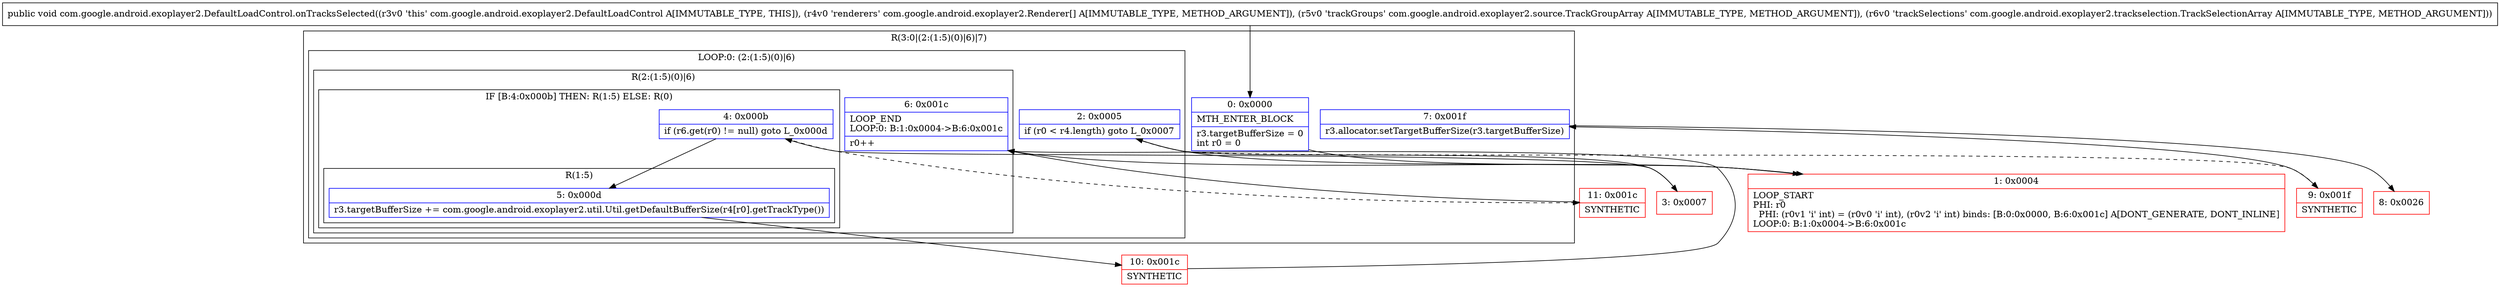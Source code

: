 digraph "CFG forcom.google.android.exoplayer2.DefaultLoadControl.onTracksSelected([Lcom\/google\/android\/exoplayer2\/Renderer;Lcom\/google\/android\/exoplayer2\/source\/TrackGroupArray;Lcom\/google\/android\/exoplayer2\/trackselection\/TrackSelectionArray;)V" {
subgraph cluster_Region_1701946998 {
label = "R(3:0|(2:(1:5)(0)|6)|7)";
node [shape=record,color=blue];
Node_0 [shape=record,label="{0\:\ 0x0000|MTH_ENTER_BLOCK\l|r3.targetBufferSize = 0\lint r0 = 0\l}"];
subgraph cluster_LoopRegion_418128517 {
label = "LOOP:0: (2:(1:5)(0)|6)";
node [shape=record,color=blue];
Node_2 [shape=record,label="{2\:\ 0x0005|if (r0 \< r4.length) goto L_0x0007\l}"];
subgraph cluster_Region_736501342 {
label = "R(2:(1:5)(0)|6)";
node [shape=record,color=blue];
subgraph cluster_IfRegion_107534212 {
label = "IF [B:4:0x000b] THEN: R(1:5) ELSE: R(0)";
node [shape=record,color=blue];
Node_4 [shape=record,label="{4\:\ 0x000b|if (r6.get(r0) != null) goto L_0x000d\l}"];
subgraph cluster_Region_1858245417 {
label = "R(1:5)";
node [shape=record,color=blue];
Node_5 [shape=record,label="{5\:\ 0x000d|r3.targetBufferSize += com.google.android.exoplayer2.util.Util.getDefaultBufferSize(r4[r0].getTrackType())\l}"];
}
subgraph cluster_Region_315150343 {
label = "R(0)";
node [shape=record,color=blue];
}
}
Node_6 [shape=record,label="{6\:\ 0x001c|LOOP_END\lLOOP:0: B:1:0x0004\-\>B:6:0x001c\l|r0++\l}"];
}
}
Node_7 [shape=record,label="{7\:\ 0x001f|r3.allocator.setTargetBufferSize(r3.targetBufferSize)\l}"];
}
Node_1 [shape=record,color=red,label="{1\:\ 0x0004|LOOP_START\lPHI: r0 \l  PHI: (r0v1 'i' int) = (r0v0 'i' int), (r0v2 'i' int) binds: [B:0:0x0000, B:6:0x001c] A[DONT_GENERATE, DONT_INLINE]\lLOOP:0: B:1:0x0004\-\>B:6:0x001c\l}"];
Node_3 [shape=record,color=red,label="{3\:\ 0x0007}"];
Node_8 [shape=record,color=red,label="{8\:\ 0x0026}"];
Node_9 [shape=record,color=red,label="{9\:\ 0x001f|SYNTHETIC\l}"];
Node_10 [shape=record,color=red,label="{10\:\ 0x001c|SYNTHETIC\l}"];
Node_11 [shape=record,color=red,label="{11\:\ 0x001c|SYNTHETIC\l}"];
MethodNode[shape=record,label="{public void com.google.android.exoplayer2.DefaultLoadControl.onTracksSelected((r3v0 'this' com.google.android.exoplayer2.DefaultLoadControl A[IMMUTABLE_TYPE, THIS]), (r4v0 'renderers' com.google.android.exoplayer2.Renderer[] A[IMMUTABLE_TYPE, METHOD_ARGUMENT]), (r5v0 'trackGroups' com.google.android.exoplayer2.source.TrackGroupArray A[IMMUTABLE_TYPE, METHOD_ARGUMENT]), (r6v0 'trackSelections' com.google.android.exoplayer2.trackselection.TrackSelectionArray A[IMMUTABLE_TYPE, METHOD_ARGUMENT])) }"];
MethodNode -> Node_0;
Node_0 -> Node_1;
Node_2 -> Node_3;
Node_2 -> Node_9[style=dashed];
Node_4 -> Node_5;
Node_4 -> Node_11[style=dashed];
Node_5 -> Node_10;
Node_6 -> Node_1;
Node_7 -> Node_8;
Node_1 -> Node_2;
Node_3 -> Node_4;
Node_9 -> Node_7;
Node_10 -> Node_6;
Node_11 -> Node_6;
}

